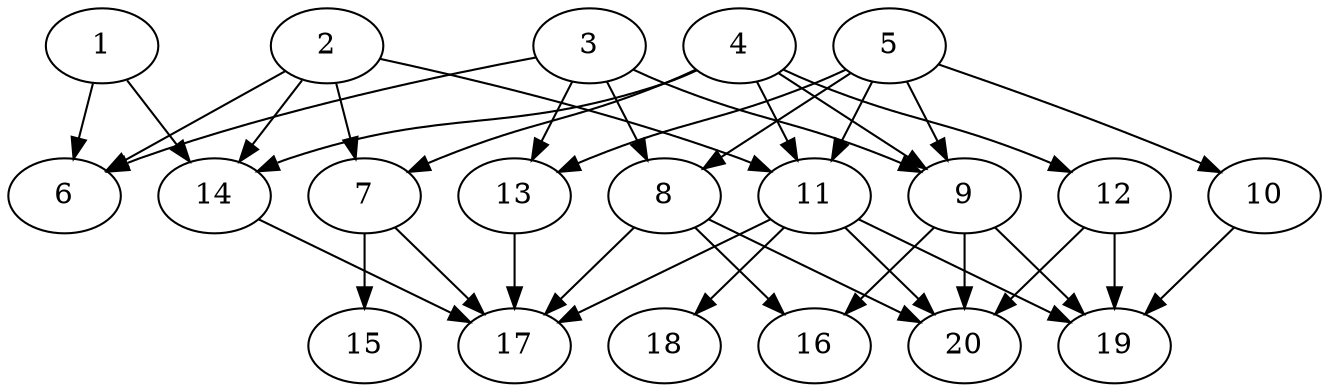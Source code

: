 // DAG automatically generated by daggen at Thu Oct  3 13:58:43 2019
// ./daggen --dot -n 20 --ccr 0.5 --fat 0.7 --regular 0.5 --density 0.6 --mindata 5242880 --maxdata 52428800 
digraph G {
  1 [size="53569536", alpha="0.08", expect_size="26784768"] 
  1 -> 6 [size ="26784768"]
  1 -> 14 [size ="26784768"]
  2 [size="52334592", alpha="0.03", expect_size="26167296"] 
  2 -> 6 [size ="26167296"]
  2 -> 7 [size ="26167296"]
  2 -> 11 [size ="26167296"]
  2 -> 14 [size ="26167296"]
  3 [size="32090112", alpha="0.17", expect_size="16045056"] 
  3 -> 6 [size ="16045056"]
  3 -> 8 [size ="16045056"]
  3 -> 9 [size ="16045056"]
  3 -> 13 [size ="16045056"]
  4 [size="41385984", alpha="0.09", expect_size="20692992"] 
  4 -> 7 [size ="20692992"]
  4 -> 9 [size ="20692992"]
  4 -> 11 [size ="20692992"]
  4 -> 12 [size ="20692992"]
  4 -> 14 [size ="20692992"]
  5 [size="71041024", alpha="0.01", expect_size="35520512"] 
  5 -> 8 [size ="35520512"]
  5 -> 9 [size ="35520512"]
  5 -> 10 [size ="35520512"]
  5 -> 11 [size ="35520512"]
  5 -> 13 [size ="35520512"]
  6 [size="22984704", alpha="0.15", expect_size="11492352"] 
  7 [size="70864896", alpha="0.00", expect_size="35432448"] 
  7 -> 15 [size ="35432448"]
  7 -> 17 [size ="35432448"]
  8 [size="68880384", alpha="0.18", expect_size="34440192"] 
  8 -> 16 [size ="34440192"]
  8 -> 17 [size ="34440192"]
  8 -> 20 [size ="34440192"]
  9 [size="25194496", alpha="0.20", expect_size="12597248"] 
  9 -> 16 [size ="12597248"]
  9 -> 19 [size ="12597248"]
  9 -> 20 [size ="12597248"]
  10 [size="88295424", alpha="0.14", expect_size="44147712"] 
  10 -> 19 [size ="44147712"]
  11 [size="75280384", alpha="0.11", expect_size="37640192"] 
  11 -> 17 [size ="37640192"]
  11 -> 18 [size ="37640192"]
  11 -> 19 [size ="37640192"]
  11 -> 20 [size ="37640192"]
  12 [size="19683328", alpha="0.03", expect_size="9841664"] 
  12 -> 19 [size ="9841664"]
  12 -> 20 [size ="9841664"]
  13 [size="31979520", alpha="0.02", expect_size="15989760"] 
  13 -> 17 [size ="15989760"]
  14 [size="16265216", alpha="0.10", expect_size="8132608"] 
  14 -> 17 [size ="8132608"]
  15 [size="57126912", alpha="0.08", expect_size="28563456"] 
  16 [size="59785216", alpha="0.13", expect_size="29892608"] 
  17 [size="34455552", alpha="0.13", expect_size="17227776"] 
  18 [size="35092480", alpha="0.11", expect_size="17546240"] 
  19 [size="26963968", alpha="0.00", expect_size="13481984"] 
  20 [size="25513984", alpha="0.13", expect_size="12756992"] 
}
